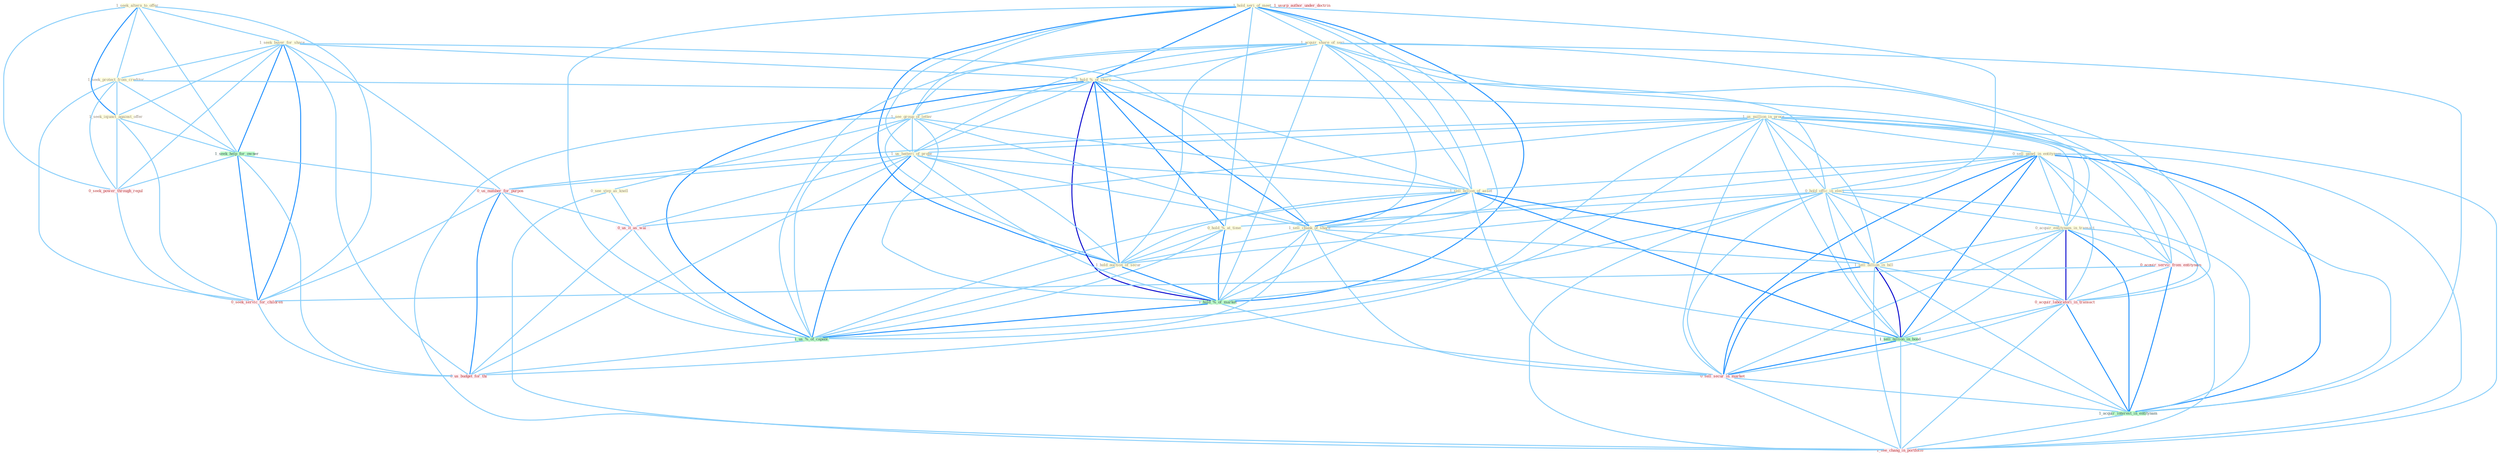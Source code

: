 Graph G{ 
    node
    [shape=polygon,style=filled,width=.5,height=.06,color="#BDFCC9",fixedsize=true,fontsize=4,
    fontcolor="#2f4f4f"];
    {node
    [color="#ffffe0", fontcolor="#8b7d6b"] "1_us_million_in_proce " "1_hold_seri_of_meet " "1_seek_altern_to_offer " "0_sell_panel_in_entitynam " "1_acquir_share_of_seri " "1_seek_buyer_for_share " "1_seek_protect_from_creditor " "1_hold_%_of_share " "1_see_group_of_letter " "1_us_batteri_of_probe " "0_hold_offic_in_elect " "1_sell_billion_of_asset " "0_hold_%_at_time " "1_sell_chunk_of_share " "1_seek_injunct_against_offer " "1_hold_auction_of_secur " "0_acquir_entitynam_in_transact " "0_see_step_as_knell " "1_sell_billion_in_bill "}
{node [color="#fff0f5", fontcolor="#b22222"] "0_acquir_servic_from_entitynam " "0_seek_power_through_regul " "0_us_number_for_purpos " "0_acquir_laboratori_in_transact " "0_us_it_as_wai " "1_usurp_author_under_doctrin " "0_sell_secur_in_market " "0_seek_servic_for_children " "1_see_chang_in_portfolio " "0_us_budget_for_thi "}
edge [color="#B0E2FF"];

	"1_us_million_in_proce " -- "0_sell_panel_in_entitynam " [w="1", color="#87cefa" ];
	"1_us_million_in_proce " -- "1_us_batteri_of_probe " [w="1", color="#87cefa" ];
	"1_us_million_in_proce " -- "0_hold_offic_in_elect " [w="1", color="#87cefa" ];
	"1_us_million_in_proce " -- "0_acquir_entitynam_in_transact " [w="1", color="#87cefa" ];
	"1_us_million_in_proce " -- "1_sell_billion_in_bill " [w="1", color="#87cefa" ];
	"1_us_million_in_proce " -- "0_us_number_for_purpos " [w="1", color="#87cefa" ];
	"1_us_million_in_proce " -- "0_acquir_laboratori_in_transact " [w="1", color="#87cefa" ];
	"1_us_million_in_proce " -- "1_sell_billion_in_bond " [w="1", color="#87cefa" ];
	"1_us_million_in_proce " -- "0_us_it_as_wai " [w="1", color="#87cefa" ];
	"1_us_million_in_proce " -- "1_us_%_of_capabl " [w="1", color="#87cefa" ];
	"1_us_million_in_proce " -- "0_sell_secur_in_market " [w="1", color="#87cefa" ];
	"1_us_million_in_proce " -- "1_acquir_interest_in_entitynam " [w="1", color="#87cefa" ];
	"1_us_million_in_proce " -- "1_see_chang_in_portfolio " [w="1", color="#87cefa" ];
	"1_us_million_in_proce " -- "0_us_budget_for_thi " [w="1", color="#87cefa" ];
	"1_hold_seri_of_meet " -- "1_acquir_share_of_seri " [w="1", color="#87cefa" ];
	"1_hold_seri_of_meet " -- "1_hold_%_of_share " [w="2", color="#1e90ff" , len=0.8];
	"1_hold_seri_of_meet " -- "1_see_group_of_letter " [w="1", color="#87cefa" ];
	"1_hold_seri_of_meet " -- "1_us_batteri_of_probe " [w="1", color="#87cefa" ];
	"1_hold_seri_of_meet " -- "0_hold_offic_in_elect " [w="1", color="#87cefa" ];
	"1_hold_seri_of_meet " -- "1_sell_billion_of_asset " [w="1", color="#87cefa" ];
	"1_hold_seri_of_meet " -- "0_hold_%_at_time " [w="1", color="#87cefa" ];
	"1_hold_seri_of_meet " -- "1_sell_chunk_of_share " [w="1", color="#87cefa" ];
	"1_hold_seri_of_meet " -- "1_hold_auction_of_secur " [w="2", color="#1e90ff" , len=0.8];
	"1_hold_seri_of_meet " -- "1_hold_%_of_market " [w="2", color="#1e90ff" , len=0.8];
	"1_hold_seri_of_meet " -- "1_us_%_of_capabl " [w="1", color="#87cefa" ];
	"1_seek_altern_to_offer " -- "1_seek_buyer_for_share " [w="1", color="#87cefa" ];
	"1_seek_altern_to_offer " -- "1_seek_protect_from_creditor " [w="1", color="#87cefa" ];
	"1_seek_altern_to_offer " -- "1_seek_injunct_against_offer " [w="2", color="#1e90ff" , len=0.8];
	"1_seek_altern_to_offer " -- "1_seek_help_for_owner " [w="1", color="#87cefa" ];
	"1_seek_altern_to_offer " -- "0_seek_power_through_regul " [w="1", color="#87cefa" ];
	"1_seek_altern_to_offer " -- "0_seek_servic_for_children " [w="1", color="#87cefa" ];
	"0_sell_panel_in_entitynam " -- "0_hold_offic_in_elect " [w="1", color="#87cefa" ];
	"0_sell_panel_in_entitynam " -- "1_sell_billion_of_asset " [w="1", color="#87cefa" ];
	"0_sell_panel_in_entitynam " -- "1_sell_chunk_of_share " [w="1", color="#87cefa" ];
	"0_sell_panel_in_entitynam " -- "0_acquir_entitynam_in_transact " [w="1", color="#87cefa" ];
	"0_sell_panel_in_entitynam " -- "1_sell_billion_in_bill " [w="2", color="#1e90ff" , len=0.8];
	"0_sell_panel_in_entitynam " -- "0_acquir_servic_from_entitynam " [w="1", color="#87cefa" ];
	"0_sell_panel_in_entitynam " -- "0_acquir_laboratori_in_transact " [w="1", color="#87cefa" ];
	"0_sell_panel_in_entitynam " -- "1_sell_billion_in_bond " [w="2", color="#1e90ff" , len=0.8];
	"0_sell_panel_in_entitynam " -- "0_sell_secur_in_market " [w="2", color="#1e90ff" , len=0.8];
	"0_sell_panel_in_entitynam " -- "1_acquir_interest_in_entitynam " [w="2", color="#1e90ff" , len=0.8];
	"0_sell_panel_in_entitynam " -- "1_see_chang_in_portfolio " [w="1", color="#87cefa" ];
	"1_acquir_share_of_seri " -- "1_hold_%_of_share " [w="1", color="#87cefa" ];
	"1_acquir_share_of_seri " -- "1_see_group_of_letter " [w="1", color="#87cefa" ];
	"1_acquir_share_of_seri " -- "1_us_batteri_of_probe " [w="1", color="#87cefa" ];
	"1_acquir_share_of_seri " -- "1_sell_billion_of_asset " [w="1", color="#87cefa" ];
	"1_acquir_share_of_seri " -- "1_sell_chunk_of_share " [w="1", color="#87cefa" ];
	"1_acquir_share_of_seri " -- "1_hold_auction_of_secur " [w="1", color="#87cefa" ];
	"1_acquir_share_of_seri " -- "0_acquir_entitynam_in_transact " [w="1", color="#87cefa" ];
	"1_acquir_share_of_seri " -- "0_acquir_servic_from_entitynam " [w="1", color="#87cefa" ];
	"1_acquir_share_of_seri " -- "1_hold_%_of_market " [w="1", color="#87cefa" ];
	"1_acquir_share_of_seri " -- "0_acquir_laboratori_in_transact " [w="1", color="#87cefa" ];
	"1_acquir_share_of_seri " -- "1_us_%_of_capabl " [w="1", color="#87cefa" ];
	"1_acquir_share_of_seri " -- "1_acquir_interest_in_entitynam " [w="1", color="#87cefa" ];
	"1_seek_buyer_for_share " -- "1_seek_protect_from_creditor " [w="1", color="#87cefa" ];
	"1_seek_buyer_for_share " -- "1_hold_%_of_share " [w="1", color="#87cefa" ];
	"1_seek_buyer_for_share " -- "1_sell_chunk_of_share " [w="1", color="#87cefa" ];
	"1_seek_buyer_for_share " -- "1_seek_injunct_against_offer " [w="1", color="#87cefa" ];
	"1_seek_buyer_for_share " -- "1_seek_help_for_owner " [w="2", color="#1e90ff" , len=0.8];
	"1_seek_buyer_for_share " -- "0_seek_power_through_regul " [w="1", color="#87cefa" ];
	"1_seek_buyer_for_share " -- "0_us_number_for_purpos " [w="1", color="#87cefa" ];
	"1_seek_buyer_for_share " -- "0_seek_servic_for_children " [w="2", color="#1e90ff" , len=0.8];
	"1_seek_buyer_for_share " -- "0_us_budget_for_thi " [w="1", color="#87cefa" ];
	"1_seek_protect_from_creditor " -- "1_seek_injunct_against_offer " [w="1", color="#87cefa" ];
	"1_seek_protect_from_creditor " -- "1_seek_help_for_owner " [w="1", color="#87cefa" ];
	"1_seek_protect_from_creditor " -- "0_acquir_servic_from_entitynam " [w="1", color="#87cefa" ];
	"1_seek_protect_from_creditor " -- "0_seek_power_through_regul " [w="1", color="#87cefa" ];
	"1_seek_protect_from_creditor " -- "0_seek_servic_for_children " [w="1", color="#87cefa" ];
	"1_hold_%_of_share " -- "1_see_group_of_letter " [w="1", color="#87cefa" ];
	"1_hold_%_of_share " -- "1_us_batteri_of_probe " [w="1", color="#87cefa" ];
	"1_hold_%_of_share " -- "0_hold_offic_in_elect " [w="1", color="#87cefa" ];
	"1_hold_%_of_share " -- "1_sell_billion_of_asset " [w="1", color="#87cefa" ];
	"1_hold_%_of_share " -- "0_hold_%_at_time " [w="2", color="#1e90ff" , len=0.8];
	"1_hold_%_of_share " -- "1_sell_chunk_of_share " [w="2", color="#1e90ff" , len=0.8];
	"1_hold_%_of_share " -- "1_hold_auction_of_secur " [w="2", color="#1e90ff" , len=0.8];
	"1_hold_%_of_share " -- "1_hold_%_of_market " [w="3", color="#0000cd" , len=0.6];
	"1_hold_%_of_share " -- "1_us_%_of_capabl " [w="2", color="#1e90ff" , len=0.8];
	"1_see_group_of_letter " -- "1_us_batteri_of_probe " [w="1", color="#87cefa" ];
	"1_see_group_of_letter " -- "1_sell_billion_of_asset " [w="1", color="#87cefa" ];
	"1_see_group_of_letter " -- "1_sell_chunk_of_share " [w="1", color="#87cefa" ];
	"1_see_group_of_letter " -- "1_hold_auction_of_secur " [w="1", color="#87cefa" ];
	"1_see_group_of_letter " -- "0_see_step_as_knell " [w="1", color="#87cefa" ];
	"1_see_group_of_letter " -- "1_hold_%_of_market " [w="1", color="#87cefa" ];
	"1_see_group_of_letter " -- "1_us_%_of_capabl " [w="1", color="#87cefa" ];
	"1_see_group_of_letter " -- "1_see_chang_in_portfolio " [w="1", color="#87cefa" ];
	"1_us_batteri_of_probe " -- "1_sell_billion_of_asset " [w="1", color="#87cefa" ];
	"1_us_batteri_of_probe " -- "1_sell_chunk_of_share " [w="1", color="#87cefa" ];
	"1_us_batteri_of_probe " -- "1_hold_auction_of_secur " [w="1", color="#87cefa" ];
	"1_us_batteri_of_probe " -- "1_hold_%_of_market " [w="1", color="#87cefa" ];
	"1_us_batteri_of_probe " -- "0_us_number_for_purpos " [w="1", color="#87cefa" ];
	"1_us_batteri_of_probe " -- "0_us_it_as_wai " [w="1", color="#87cefa" ];
	"1_us_batteri_of_probe " -- "1_us_%_of_capabl " [w="2", color="#1e90ff" , len=0.8];
	"1_us_batteri_of_probe " -- "0_us_budget_for_thi " [w="1", color="#87cefa" ];
	"0_hold_offic_in_elect " -- "0_hold_%_at_time " [w="1", color="#87cefa" ];
	"0_hold_offic_in_elect " -- "1_hold_auction_of_secur " [w="1", color="#87cefa" ];
	"0_hold_offic_in_elect " -- "0_acquir_entitynam_in_transact " [w="1", color="#87cefa" ];
	"0_hold_offic_in_elect " -- "1_sell_billion_in_bill " [w="1", color="#87cefa" ];
	"0_hold_offic_in_elect " -- "1_hold_%_of_market " [w="1", color="#87cefa" ];
	"0_hold_offic_in_elect " -- "0_acquir_laboratori_in_transact " [w="1", color="#87cefa" ];
	"0_hold_offic_in_elect " -- "1_sell_billion_in_bond " [w="1", color="#87cefa" ];
	"0_hold_offic_in_elect " -- "0_sell_secur_in_market " [w="1", color="#87cefa" ];
	"0_hold_offic_in_elect " -- "1_acquir_interest_in_entitynam " [w="1", color="#87cefa" ];
	"0_hold_offic_in_elect " -- "1_see_chang_in_portfolio " [w="1", color="#87cefa" ];
	"1_sell_billion_of_asset " -- "1_sell_chunk_of_share " [w="2", color="#1e90ff" , len=0.8];
	"1_sell_billion_of_asset " -- "1_hold_auction_of_secur " [w="1", color="#87cefa" ];
	"1_sell_billion_of_asset " -- "1_sell_billion_in_bill " [w="2", color="#1e90ff" , len=0.8];
	"1_sell_billion_of_asset " -- "1_hold_%_of_market " [w="1", color="#87cefa" ];
	"1_sell_billion_of_asset " -- "1_sell_billion_in_bond " [w="2", color="#1e90ff" , len=0.8];
	"1_sell_billion_of_asset " -- "1_us_%_of_capabl " [w="1", color="#87cefa" ];
	"1_sell_billion_of_asset " -- "0_sell_secur_in_market " [w="1", color="#87cefa" ];
	"0_hold_%_at_time " -- "1_hold_auction_of_secur " [w="1", color="#87cefa" ];
	"0_hold_%_at_time " -- "1_hold_%_of_market " [w="2", color="#1e90ff" , len=0.8];
	"0_hold_%_at_time " -- "1_us_%_of_capabl " [w="1", color="#87cefa" ];
	"1_sell_chunk_of_share " -- "1_hold_auction_of_secur " [w="1", color="#87cefa" ];
	"1_sell_chunk_of_share " -- "1_sell_billion_in_bill " [w="1", color="#87cefa" ];
	"1_sell_chunk_of_share " -- "1_hold_%_of_market " [w="1", color="#87cefa" ];
	"1_sell_chunk_of_share " -- "1_sell_billion_in_bond " [w="1", color="#87cefa" ];
	"1_sell_chunk_of_share " -- "1_us_%_of_capabl " [w="1", color="#87cefa" ];
	"1_sell_chunk_of_share " -- "0_sell_secur_in_market " [w="1", color="#87cefa" ];
	"1_seek_injunct_against_offer " -- "1_seek_help_for_owner " [w="1", color="#87cefa" ];
	"1_seek_injunct_against_offer " -- "0_seek_power_through_regul " [w="1", color="#87cefa" ];
	"1_seek_injunct_against_offer " -- "0_seek_servic_for_children " [w="1", color="#87cefa" ];
	"1_hold_auction_of_secur " -- "1_hold_%_of_market " [w="2", color="#1e90ff" , len=0.8];
	"1_hold_auction_of_secur " -- "1_us_%_of_capabl " [w="1", color="#87cefa" ];
	"0_acquir_entitynam_in_transact " -- "1_sell_billion_in_bill " [w="1", color="#87cefa" ];
	"0_acquir_entitynam_in_transact " -- "0_acquir_servic_from_entitynam " [w="1", color="#87cefa" ];
	"0_acquir_entitynam_in_transact " -- "0_acquir_laboratori_in_transact " [w="3", color="#0000cd" , len=0.6];
	"0_acquir_entitynam_in_transact " -- "1_sell_billion_in_bond " [w="1", color="#87cefa" ];
	"0_acquir_entitynam_in_transact " -- "0_sell_secur_in_market " [w="1", color="#87cefa" ];
	"0_acquir_entitynam_in_transact " -- "1_acquir_interest_in_entitynam " [w="2", color="#1e90ff" , len=0.8];
	"0_acquir_entitynam_in_transact " -- "1_see_chang_in_portfolio " [w="1", color="#87cefa" ];
	"0_see_step_as_knell " -- "0_us_it_as_wai " [w="1", color="#87cefa" ];
	"0_see_step_as_knell " -- "1_see_chang_in_portfolio " [w="1", color="#87cefa" ];
	"1_sell_billion_in_bill " -- "0_acquir_laboratori_in_transact " [w="1", color="#87cefa" ];
	"1_sell_billion_in_bill " -- "1_sell_billion_in_bond " [w="3", color="#0000cd" , len=0.6];
	"1_sell_billion_in_bill " -- "0_sell_secur_in_market " [w="2", color="#1e90ff" , len=0.8];
	"1_sell_billion_in_bill " -- "1_acquir_interest_in_entitynam " [w="1", color="#87cefa" ];
	"1_sell_billion_in_bill " -- "1_see_chang_in_portfolio " [w="1", color="#87cefa" ];
	"1_seek_help_for_owner " -- "0_seek_power_through_regul " [w="1", color="#87cefa" ];
	"1_seek_help_for_owner " -- "0_us_number_for_purpos " [w="1", color="#87cefa" ];
	"1_seek_help_for_owner " -- "0_seek_servic_for_children " [w="2", color="#1e90ff" , len=0.8];
	"1_seek_help_for_owner " -- "0_us_budget_for_thi " [w="1", color="#87cefa" ];
	"0_acquir_servic_from_entitynam " -- "0_acquir_laboratori_in_transact " [w="1", color="#87cefa" ];
	"0_acquir_servic_from_entitynam " -- "1_acquir_interest_in_entitynam " [w="2", color="#1e90ff" , len=0.8];
	"0_acquir_servic_from_entitynam " -- "0_seek_servic_for_children " [w="1", color="#87cefa" ];
	"1_hold_%_of_market " -- "1_us_%_of_capabl " [w="2", color="#1e90ff" , len=0.8];
	"1_hold_%_of_market " -- "0_sell_secur_in_market " [w="1", color="#87cefa" ];
	"0_seek_power_through_regul " -- "0_seek_servic_for_children " [w="1", color="#87cefa" ];
	"0_us_number_for_purpos " -- "0_us_it_as_wai " [w="1", color="#87cefa" ];
	"0_us_number_for_purpos " -- "1_us_%_of_capabl " [w="1", color="#87cefa" ];
	"0_us_number_for_purpos " -- "0_seek_servic_for_children " [w="1", color="#87cefa" ];
	"0_us_number_for_purpos " -- "0_us_budget_for_thi " [w="2", color="#1e90ff" , len=0.8];
	"0_acquir_laboratori_in_transact " -- "1_sell_billion_in_bond " [w="1", color="#87cefa" ];
	"0_acquir_laboratori_in_transact " -- "0_sell_secur_in_market " [w="1", color="#87cefa" ];
	"0_acquir_laboratori_in_transact " -- "1_acquir_interest_in_entitynam " [w="2", color="#1e90ff" , len=0.8];
	"0_acquir_laboratori_in_transact " -- "1_see_chang_in_portfolio " [w="1", color="#87cefa" ];
	"1_sell_billion_in_bond " -- "0_sell_secur_in_market " [w="2", color="#1e90ff" , len=0.8];
	"1_sell_billion_in_bond " -- "1_acquir_interest_in_entitynam " [w="1", color="#87cefa" ];
	"1_sell_billion_in_bond " -- "1_see_chang_in_portfolio " [w="1", color="#87cefa" ];
	"0_us_it_as_wai " -- "1_us_%_of_capabl " [w="1", color="#87cefa" ];
	"0_us_it_as_wai " -- "0_us_budget_for_thi " [w="1", color="#87cefa" ];
	"1_us_%_of_capabl " -- "0_us_budget_for_thi " [w="1", color="#87cefa" ];
	"0_sell_secur_in_market " -- "1_acquir_interest_in_entitynam " [w="1", color="#87cefa" ];
	"0_sell_secur_in_market " -- "1_see_chang_in_portfolio " [w="1", color="#87cefa" ];
	"1_acquir_interest_in_entitynam " -- "1_see_chang_in_portfolio " [w="1", color="#87cefa" ];
	"0_seek_servic_for_children " -- "0_us_budget_for_thi " [w="1", color="#87cefa" ];
}